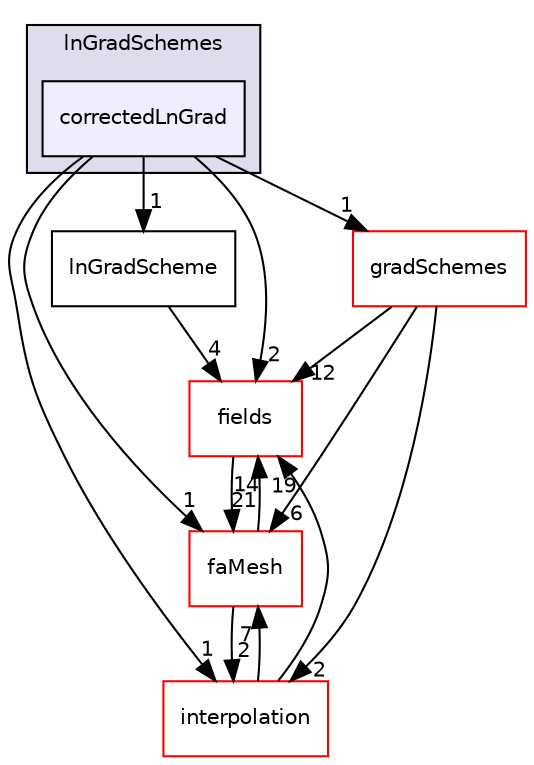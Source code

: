 digraph "src/finiteArea/finiteArea/lnGradSchemes/correctedLnGrad" {
  bgcolor=transparent;
  compound=true
  node [ fontsize="10", fontname="Helvetica"];
  edge [ labelfontsize="10", labelfontname="Helvetica"];
  subgraph clusterdir_1f99fc86de3cb8326507b722cf78c6d9 {
    graph [ bgcolor="#ddddee", pencolor="black", label="lnGradSchemes" fontname="Helvetica", fontsize="10", URL="dir_1f99fc86de3cb8326507b722cf78c6d9.html"]
  dir_eaadbb19231315cda8504a9c98538f4a [shape=box, label="correctedLnGrad", style="filled", fillcolor="#eeeeff", pencolor="black", URL="dir_eaadbb19231315cda8504a9c98538f4a.html"];
  }
  dir_82c77a639fb8894523e0866635d617d1 [shape=box label="fields" color="red" URL="dir_82c77a639fb8894523e0866635d617d1.html"];
  dir_befc71e0ff5758eb28aa54bc502e2aa0 [shape=box label="lnGradScheme" URL="dir_befc71e0ff5758eb28aa54bc502e2aa0.html"];
  dir_cc5a8798c3fe9c94eaaef0cef369eaad [shape=box label="gradSchemes" color="red" URL="dir_cc5a8798c3fe9c94eaaef0cef369eaad.html"];
  dir_f14612db68a06d13a87d37d60dc895d5 [shape=box label="faMesh" color="red" URL="dir_f14612db68a06d13a87d37d60dc895d5.html"];
  dir_880b478b7287aa29b2969cd4b71f61be [shape=box label="interpolation" color="red" URL="dir_880b478b7287aa29b2969cd4b71f61be.html"];
  dir_82c77a639fb8894523e0866635d617d1->dir_f14612db68a06d13a87d37d60dc895d5 [headlabel="21", labeldistance=1.5 headhref="dir_000734_000719.html"];
  dir_befc71e0ff5758eb28aa54bc502e2aa0->dir_82c77a639fb8894523e0866635d617d1 [headlabel="4", labeldistance=1.5 headhref="dir_000806_000734.html"];
  dir_eaadbb19231315cda8504a9c98538f4a->dir_82c77a639fb8894523e0866635d617d1 [headlabel="2", labeldistance=1.5 headhref="dir_000803_000734.html"];
  dir_eaadbb19231315cda8504a9c98538f4a->dir_befc71e0ff5758eb28aa54bc502e2aa0 [headlabel="1", labeldistance=1.5 headhref="dir_000803_000806.html"];
  dir_eaadbb19231315cda8504a9c98538f4a->dir_cc5a8798c3fe9c94eaaef0cef369eaad [headlabel="1", labeldistance=1.5 headhref="dir_000803_000792.html"];
  dir_eaadbb19231315cda8504a9c98538f4a->dir_f14612db68a06d13a87d37d60dc895d5 [headlabel="1", labeldistance=1.5 headhref="dir_000803_000719.html"];
  dir_eaadbb19231315cda8504a9c98538f4a->dir_880b478b7287aa29b2969cd4b71f61be [headlabel="1", labeldistance=1.5 headhref="dir_000803_000808.html"];
  dir_cc5a8798c3fe9c94eaaef0cef369eaad->dir_82c77a639fb8894523e0866635d617d1 [headlabel="12", labeldistance=1.5 headhref="dir_000792_000734.html"];
  dir_cc5a8798c3fe9c94eaaef0cef369eaad->dir_f14612db68a06d13a87d37d60dc895d5 [headlabel="6", labeldistance=1.5 headhref="dir_000792_000719.html"];
  dir_cc5a8798c3fe9c94eaaef0cef369eaad->dir_880b478b7287aa29b2969cd4b71f61be [headlabel="2", labeldistance=1.5 headhref="dir_000792_000808.html"];
  dir_f14612db68a06d13a87d37d60dc895d5->dir_82c77a639fb8894523e0866635d617d1 [headlabel="14", labeldistance=1.5 headhref="dir_000719_000734.html"];
  dir_f14612db68a06d13a87d37d60dc895d5->dir_880b478b7287aa29b2969cd4b71f61be [headlabel="2", labeldistance=1.5 headhref="dir_000719_000808.html"];
  dir_880b478b7287aa29b2969cd4b71f61be->dir_82c77a639fb8894523e0866635d617d1 [headlabel="19", labeldistance=1.5 headhref="dir_000808_000734.html"];
  dir_880b478b7287aa29b2969cd4b71f61be->dir_f14612db68a06d13a87d37d60dc895d5 [headlabel="7", labeldistance=1.5 headhref="dir_000808_000719.html"];
}
